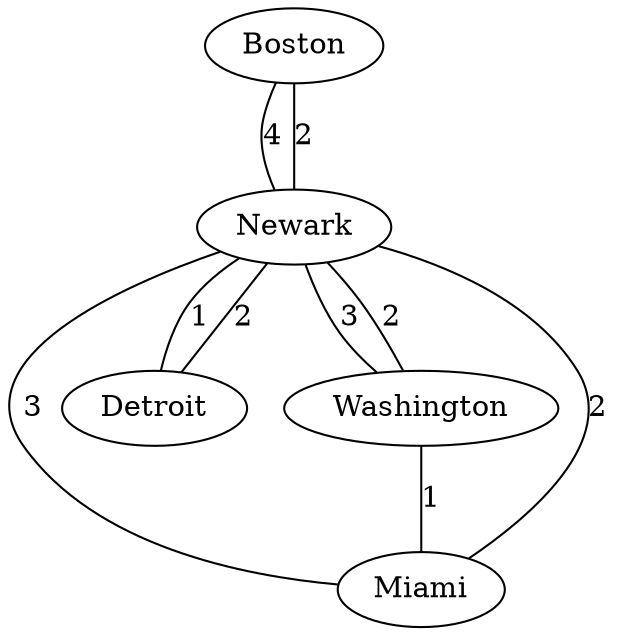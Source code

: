 graph {
    Boston -- Newark [label="4"];
    Newark -- Boston [label="2"];
    Newark -- Miami [label="3"];
    Miami -- Newark [label="2"];
    Newark -- Detroit [label="1"];
    Detroit -- Newark [label="2"];
    Newark -- Washington [label="3"];
    Washington -- Newark [label="2"];
    Washington -- Miami [label="1"];
}
